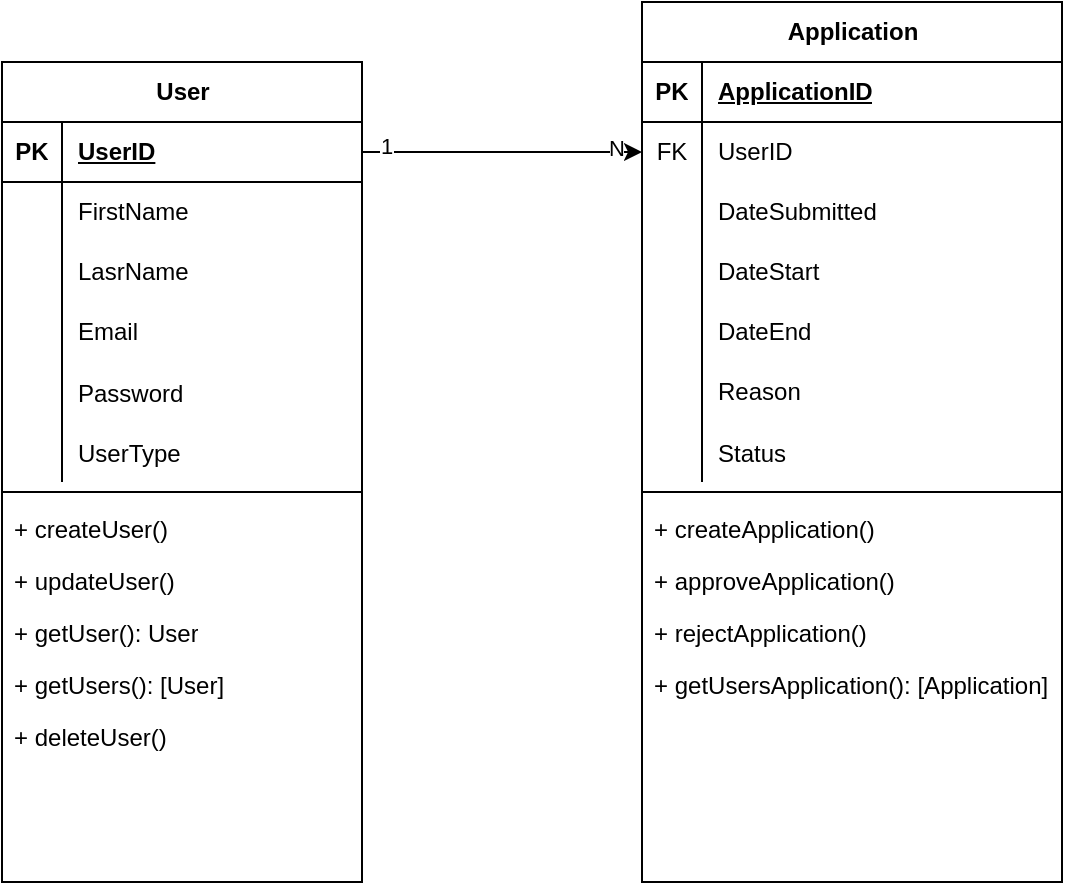 <mxfile version="22.1.19" type="device">
  <diagram id="R2lEEEUBdFMjLlhIrx00" name="Page-1">
    <mxGraphModel dx="1674" dy="746" grid="1" gridSize="10" guides="1" tooltips="1" connect="1" arrows="1" fold="1" page="1" pageScale="1" pageWidth="850" pageHeight="1100" math="0" shadow="0" extFonts="Permanent Marker^https://fonts.googleapis.com/css?family=Permanent+Marker">
      <root>
        <mxCell id="0" />
        <mxCell id="1" parent="0" />
        <mxCell id="9bKe-G9_QQWA_lLoT2UD-60" value="User" style="shape=table;startSize=30;container=1;collapsible=1;childLayout=tableLayout;fixedRows=1;rowLines=0;fontStyle=1;align=center;resizeLast=1;html=1;" parent="1" vertex="1">
          <mxGeometry x="60" y="70" width="180" height="410" as="geometry" />
        </mxCell>
        <mxCell id="9bKe-G9_QQWA_lLoT2UD-61" value="" style="shape=tableRow;horizontal=0;startSize=0;swimlaneHead=0;swimlaneBody=0;fillColor=none;collapsible=0;dropTarget=0;points=[[0,0.5],[1,0.5]];portConstraint=eastwest;top=0;left=0;right=0;bottom=1;" parent="9bKe-G9_QQWA_lLoT2UD-60" vertex="1">
          <mxGeometry y="30" width="180" height="30" as="geometry" />
        </mxCell>
        <mxCell id="9bKe-G9_QQWA_lLoT2UD-62" value="PK" style="shape=partialRectangle;connectable=0;fillColor=none;top=0;left=0;bottom=0;right=0;fontStyle=1;overflow=hidden;whiteSpace=wrap;html=1;" parent="9bKe-G9_QQWA_lLoT2UD-61" vertex="1">
          <mxGeometry width="30" height="30" as="geometry">
            <mxRectangle width="30" height="30" as="alternateBounds" />
          </mxGeometry>
        </mxCell>
        <mxCell id="9bKe-G9_QQWA_lLoT2UD-63" value="UserID" style="shape=partialRectangle;connectable=0;fillColor=none;top=0;left=0;bottom=0;right=0;align=left;spacingLeft=6;fontStyle=5;overflow=hidden;whiteSpace=wrap;html=1;" parent="9bKe-G9_QQWA_lLoT2UD-61" vertex="1">
          <mxGeometry x="30" width="150" height="30" as="geometry">
            <mxRectangle width="150" height="30" as="alternateBounds" />
          </mxGeometry>
        </mxCell>
        <mxCell id="9bKe-G9_QQWA_lLoT2UD-64" value="" style="shape=tableRow;horizontal=0;startSize=0;swimlaneHead=0;swimlaneBody=0;fillColor=none;collapsible=0;dropTarget=0;points=[[0,0.5],[1,0.5]];portConstraint=eastwest;top=0;left=0;right=0;bottom=0;" parent="9bKe-G9_QQWA_lLoT2UD-60" vertex="1">
          <mxGeometry y="60" width="180" height="30" as="geometry" />
        </mxCell>
        <mxCell id="9bKe-G9_QQWA_lLoT2UD-65" value="" style="shape=partialRectangle;connectable=0;fillColor=none;top=0;left=0;bottom=0;right=0;editable=1;overflow=hidden;whiteSpace=wrap;html=1;" parent="9bKe-G9_QQWA_lLoT2UD-64" vertex="1">
          <mxGeometry width="30" height="30" as="geometry">
            <mxRectangle width="30" height="30" as="alternateBounds" />
          </mxGeometry>
        </mxCell>
        <mxCell id="9bKe-G9_QQWA_lLoT2UD-66" value="FirstName" style="shape=partialRectangle;connectable=0;fillColor=none;top=0;left=0;bottom=0;right=0;align=left;spacingLeft=6;overflow=hidden;whiteSpace=wrap;html=1;" parent="9bKe-G9_QQWA_lLoT2UD-64" vertex="1">
          <mxGeometry x="30" width="150" height="30" as="geometry">
            <mxRectangle width="150" height="30" as="alternateBounds" />
          </mxGeometry>
        </mxCell>
        <mxCell id="9bKe-G9_QQWA_lLoT2UD-67" value="" style="shape=tableRow;horizontal=0;startSize=0;swimlaneHead=0;swimlaneBody=0;fillColor=none;collapsible=0;dropTarget=0;points=[[0,0.5],[1,0.5]];portConstraint=eastwest;top=0;left=0;right=0;bottom=0;" parent="9bKe-G9_QQWA_lLoT2UD-60" vertex="1">
          <mxGeometry y="90" width="180" height="30" as="geometry" />
        </mxCell>
        <mxCell id="9bKe-G9_QQWA_lLoT2UD-68" value="" style="shape=partialRectangle;connectable=0;fillColor=none;top=0;left=0;bottom=0;right=0;editable=1;overflow=hidden;whiteSpace=wrap;html=1;" parent="9bKe-G9_QQWA_lLoT2UD-67" vertex="1">
          <mxGeometry width="30" height="30" as="geometry">
            <mxRectangle width="30" height="30" as="alternateBounds" />
          </mxGeometry>
        </mxCell>
        <mxCell id="9bKe-G9_QQWA_lLoT2UD-69" value="LasrName" style="shape=partialRectangle;connectable=0;fillColor=none;top=0;left=0;bottom=0;right=0;align=left;spacingLeft=6;overflow=hidden;whiteSpace=wrap;html=1;" parent="9bKe-G9_QQWA_lLoT2UD-67" vertex="1">
          <mxGeometry x="30" width="150" height="30" as="geometry">
            <mxRectangle width="150" height="30" as="alternateBounds" />
          </mxGeometry>
        </mxCell>
        <mxCell id="9bKe-G9_QQWA_lLoT2UD-70" value="" style="shape=tableRow;horizontal=0;startSize=0;swimlaneHead=0;swimlaneBody=0;fillColor=none;collapsible=0;dropTarget=0;points=[[0,0.5],[1,0.5]];portConstraint=eastwest;top=0;left=0;right=0;bottom=0;" parent="9bKe-G9_QQWA_lLoT2UD-60" vertex="1">
          <mxGeometry y="120" width="180" height="30" as="geometry" />
        </mxCell>
        <mxCell id="9bKe-G9_QQWA_lLoT2UD-71" value="" style="shape=partialRectangle;connectable=0;fillColor=none;top=0;left=0;bottom=0;right=0;editable=1;overflow=hidden;whiteSpace=wrap;html=1;" parent="9bKe-G9_QQWA_lLoT2UD-70" vertex="1">
          <mxGeometry width="30" height="30" as="geometry">
            <mxRectangle width="30" height="30" as="alternateBounds" />
          </mxGeometry>
        </mxCell>
        <mxCell id="9bKe-G9_QQWA_lLoT2UD-72" value="Email" style="shape=partialRectangle;connectable=0;fillColor=none;top=0;left=0;bottom=0;right=0;align=left;spacingLeft=6;overflow=hidden;whiteSpace=wrap;html=1;" parent="9bKe-G9_QQWA_lLoT2UD-70" vertex="1">
          <mxGeometry x="30" width="150" height="30" as="geometry">
            <mxRectangle width="150" height="30" as="alternateBounds" />
          </mxGeometry>
        </mxCell>
        <mxCell id="9bKe-G9_QQWA_lLoT2UD-76" value="" style="shape=tableRow;horizontal=0;startSize=0;swimlaneHead=0;swimlaneBody=0;fillColor=none;collapsible=0;dropTarget=0;points=[[0,0.5],[1,0.5]];portConstraint=eastwest;top=0;left=0;right=0;bottom=0;" parent="9bKe-G9_QQWA_lLoT2UD-60" vertex="1">
          <mxGeometry y="150" width="180" height="30" as="geometry" />
        </mxCell>
        <mxCell id="9bKe-G9_QQWA_lLoT2UD-77" value="" style="shape=partialRectangle;connectable=0;fillColor=none;top=0;left=0;bottom=0;right=0;editable=1;overflow=hidden;" parent="9bKe-G9_QQWA_lLoT2UD-76" vertex="1">
          <mxGeometry width="30" height="30" as="geometry">
            <mxRectangle width="30" height="30" as="alternateBounds" />
          </mxGeometry>
        </mxCell>
        <mxCell id="9bKe-G9_QQWA_lLoT2UD-78" value="Password" style="shape=partialRectangle;connectable=0;fillColor=none;top=0;left=0;bottom=0;right=0;align=left;spacingLeft=6;overflow=hidden;" parent="9bKe-G9_QQWA_lLoT2UD-76" vertex="1">
          <mxGeometry x="30" width="150" height="30" as="geometry">
            <mxRectangle width="150" height="30" as="alternateBounds" />
          </mxGeometry>
        </mxCell>
        <mxCell id="9bKe-G9_QQWA_lLoT2UD-79" value="" style="shape=tableRow;horizontal=0;startSize=0;swimlaneHead=0;swimlaneBody=0;fillColor=none;collapsible=0;dropTarget=0;points=[[0,0.5],[1,0.5]];portConstraint=eastwest;top=0;left=0;right=0;bottom=0;" parent="9bKe-G9_QQWA_lLoT2UD-60" vertex="1">
          <mxGeometry y="180" width="180" height="30" as="geometry" />
        </mxCell>
        <mxCell id="9bKe-G9_QQWA_lLoT2UD-80" value="" style="shape=partialRectangle;connectable=0;fillColor=none;top=0;left=0;bottom=0;right=0;editable=1;overflow=hidden;" parent="9bKe-G9_QQWA_lLoT2UD-79" vertex="1">
          <mxGeometry width="30" height="30" as="geometry">
            <mxRectangle width="30" height="30" as="alternateBounds" />
          </mxGeometry>
        </mxCell>
        <mxCell id="9bKe-G9_QQWA_lLoT2UD-81" value="UserType" style="shape=partialRectangle;connectable=0;fillColor=none;top=0;left=0;bottom=0;right=0;align=left;spacingLeft=6;overflow=hidden;" parent="9bKe-G9_QQWA_lLoT2UD-79" vertex="1">
          <mxGeometry x="30" width="150" height="30" as="geometry">
            <mxRectangle width="150" height="30" as="alternateBounds" />
          </mxGeometry>
        </mxCell>
        <mxCell id="9bKe-G9_QQWA_lLoT2UD-82" value="Application" style="shape=table;startSize=30;container=1;collapsible=1;childLayout=tableLayout;fixedRows=1;rowLines=0;fontStyle=1;align=center;resizeLast=1;html=1;" parent="1" vertex="1">
          <mxGeometry x="380" y="40" width="210" height="440" as="geometry" />
        </mxCell>
        <mxCell id="9bKe-G9_QQWA_lLoT2UD-83" value="" style="shape=tableRow;horizontal=0;startSize=0;swimlaneHead=0;swimlaneBody=0;fillColor=none;collapsible=0;dropTarget=0;points=[[0,0.5],[1,0.5]];portConstraint=eastwest;top=0;left=0;right=0;bottom=1;" parent="9bKe-G9_QQWA_lLoT2UD-82" vertex="1">
          <mxGeometry y="30" width="210" height="30" as="geometry" />
        </mxCell>
        <mxCell id="9bKe-G9_QQWA_lLoT2UD-84" value="PK" style="shape=partialRectangle;connectable=0;fillColor=none;top=0;left=0;bottom=0;right=0;fontStyle=1;overflow=hidden;whiteSpace=wrap;html=1;" parent="9bKe-G9_QQWA_lLoT2UD-83" vertex="1">
          <mxGeometry width="30" height="30" as="geometry">
            <mxRectangle width="30" height="30" as="alternateBounds" />
          </mxGeometry>
        </mxCell>
        <mxCell id="9bKe-G9_QQWA_lLoT2UD-85" value="ApplicationID" style="shape=partialRectangle;connectable=0;fillColor=none;top=0;left=0;bottom=0;right=0;align=left;spacingLeft=6;fontStyle=5;overflow=hidden;whiteSpace=wrap;html=1;" parent="9bKe-G9_QQWA_lLoT2UD-83" vertex="1">
          <mxGeometry x="30" width="180" height="30" as="geometry">
            <mxRectangle width="180" height="30" as="alternateBounds" />
          </mxGeometry>
        </mxCell>
        <mxCell id="9bKe-G9_QQWA_lLoT2UD-109" value="" style="shape=tableRow;horizontal=0;startSize=0;swimlaneHead=0;swimlaneBody=0;fillColor=none;collapsible=0;dropTarget=0;points=[[0,0.5],[1,0.5]];portConstraint=eastwest;top=0;left=0;right=0;bottom=0;" parent="9bKe-G9_QQWA_lLoT2UD-82" vertex="1">
          <mxGeometry y="60" width="210" height="30" as="geometry" />
        </mxCell>
        <mxCell id="9bKe-G9_QQWA_lLoT2UD-110" value="FK" style="shape=partialRectangle;connectable=0;fillColor=none;top=0;left=0;bottom=0;right=0;fontStyle=0;overflow=hidden;whiteSpace=wrap;html=1;" parent="9bKe-G9_QQWA_lLoT2UD-109" vertex="1">
          <mxGeometry width="30" height="30" as="geometry">
            <mxRectangle width="30" height="30" as="alternateBounds" />
          </mxGeometry>
        </mxCell>
        <mxCell id="9bKe-G9_QQWA_lLoT2UD-111" value="UserID" style="shape=partialRectangle;connectable=0;fillColor=none;top=0;left=0;bottom=0;right=0;align=left;spacingLeft=6;fontStyle=0;overflow=hidden;whiteSpace=wrap;html=1;" parent="9bKe-G9_QQWA_lLoT2UD-109" vertex="1">
          <mxGeometry x="30" width="180" height="30" as="geometry">
            <mxRectangle width="180" height="30" as="alternateBounds" />
          </mxGeometry>
        </mxCell>
        <mxCell id="9bKe-G9_QQWA_lLoT2UD-86" value="" style="shape=tableRow;horizontal=0;startSize=0;swimlaneHead=0;swimlaneBody=0;fillColor=none;collapsible=0;dropTarget=0;points=[[0,0.5],[1,0.5]];portConstraint=eastwest;top=0;left=0;right=0;bottom=0;" parent="9bKe-G9_QQWA_lLoT2UD-82" vertex="1">
          <mxGeometry y="90" width="210" height="30" as="geometry" />
        </mxCell>
        <mxCell id="9bKe-G9_QQWA_lLoT2UD-87" value="" style="shape=partialRectangle;connectable=0;fillColor=none;top=0;left=0;bottom=0;right=0;editable=1;overflow=hidden;whiteSpace=wrap;html=1;" parent="9bKe-G9_QQWA_lLoT2UD-86" vertex="1">
          <mxGeometry width="30" height="30" as="geometry">
            <mxRectangle width="30" height="30" as="alternateBounds" />
          </mxGeometry>
        </mxCell>
        <mxCell id="9bKe-G9_QQWA_lLoT2UD-88" value="DateSubmitted" style="shape=partialRectangle;connectable=0;fillColor=none;top=0;left=0;bottom=0;right=0;align=left;spacingLeft=6;overflow=hidden;whiteSpace=wrap;html=1;" parent="9bKe-G9_QQWA_lLoT2UD-86" vertex="1">
          <mxGeometry x="30" width="180" height="30" as="geometry">
            <mxRectangle width="180" height="30" as="alternateBounds" />
          </mxGeometry>
        </mxCell>
        <mxCell id="9bKe-G9_QQWA_lLoT2UD-95" value="" style="shape=tableRow;horizontal=0;startSize=0;swimlaneHead=0;swimlaneBody=0;fillColor=none;collapsible=0;dropTarget=0;points=[[0,0.5],[1,0.5]];portConstraint=eastwest;top=0;left=0;right=0;bottom=0;" parent="9bKe-G9_QQWA_lLoT2UD-82" vertex="1">
          <mxGeometry y="120" width="210" height="30" as="geometry" />
        </mxCell>
        <mxCell id="9bKe-G9_QQWA_lLoT2UD-96" value="" style="shape=partialRectangle;connectable=0;fillColor=none;top=0;left=0;bottom=0;right=0;editable=1;overflow=hidden;whiteSpace=wrap;html=1;" parent="9bKe-G9_QQWA_lLoT2UD-95" vertex="1">
          <mxGeometry width="30" height="30" as="geometry">
            <mxRectangle width="30" height="30" as="alternateBounds" />
          </mxGeometry>
        </mxCell>
        <mxCell id="9bKe-G9_QQWA_lLoT2UD-97" value="DateStart" style="shape=partialRectangle;connectable=0;fillColor=none;top=0;left=0;bottom=0;right=0;align=left;spacingLeft=6;overflow=hidden;whiteSpace=wrap;html=1;" parent="9bKe-G9_QQWA_lLoT2UD-95" vertex="1">
          <mxGeometry x="30" width="180" height="30" as="geometry">
            <mxRectangle width="180" height="30" as="alternateBounds" />
          </mxGeometry>
        </mxCell>
        <mxCell id="9bKe-G9_QQWA_lLoT2UD-89" value="" style="shape=tableRow;horizontal=0;startSize=0;swimlaneHead=0;swimlaneBody=0;fillColor=none;collapsible=0;dropTarget=0;points=[[0,0.5],[1,0.5]];portConstraint=eastwest;top=0;left=0;right=0;bottom=0;" parent="9bKe-G9_QQWA_lLoT2UD-82" vertex="1">
          <mxGeometry y="150" width="210" height="30" as="geometry" />
        </mxCell>
        <mxCell id="9bKe-G9_QQWA_lLoT2UD-90" value="" style="shape=partialRectangle;connectable=0;fillColor=none;top=0;left=0;bottom=0;right=0;editable=1;overflow=hidden;whiteSpace=wrap;html=1;" parent="9bKe-G9_QQWA_lLoT2UD-89" vertex="1">
          <mxGeometry width="30" height="30" as="geometry">
            <mxRectangle width="30" height="30" as="alternateBounds" />
          </mxGeometry>
        </mxCell>
        <mxCell id="9bKe-G9_QQWA_lLoT2UD-91" value="DateEnd" style="shape=partialRectangle;connectable=0;fillColor=none;top=0;left=0;bottom=0;right=0;align=left;spacingLeft=6;overflow=hidden;whiteSpace=wrap;html=1;" parent="9bKe-G9_QQWA_lLoT2UD-89" vertex="1">
          <mxGeometry x="30" width="180" height="30" as="geometry">
            <mxRectangle width="180" height="30" as="alternateBounds" />
          </mxGeometry>
        </mxCell>
        <mxCell id="9bKe-G9_QQWA_lLoT2UD-92" value="" style="shape=tableRow;horizontal=0;startSize=0;swimlaneHead=0;swimlaneBody=0;fillColor=none;collapsible=0;dropTarget=0;points=[[0,0.5],[1,0.5]];portConstraint=eastwest;top=0;left=0;right=0;bottom=0;" parent="9bKe-G9_QQWA_lLoT2UD-82" vertex="1">
          <mxGeometry y="180" width="210" height="30" as="geometry" />
        </mxCell>
        <mxCell id="9bKe-G9_QQWA_lLoT2UD-93" value="" style="shape=partialRectangle;connectable=0;fillColor=none;top=0;left=0;bottom=0;right=0;editable=1;overflow=hidden;whiteSpace=wrap;html=1;" parent="9bKe-G9_QQWA_lLoT2UD-92" vertex="1">
          <mxGeometry width="30" height="30" as="geometry">
            <mxRectangle width="30" height="30" as="alternateBounds" />
          </mxGeometry>
        </mxCell>
        <mxCell id="9bKe-G9_QQWA_lLoT2UD-94" value="Reason" style="shape=partialRectangle;connectable=0;fillColor=none;top=0;left=0;bottom=0;right=0;align=left;spacingLeft=6;overflow=hidden;whiteSpace=wrap;html=1;" parent="9bKe-G9_QQWA_lLoT2UD-92" vertex="1">
          <mxGeometry x="30" width="180" height="30" as="geometry">
            <mxRectangle width="180" height="30" as="alternateBounds" />
          </mxGeometry>
        </mxCell>
        <mxCell id="9bKe-G9_QQWA_lLoT2UD-103" value="" style="shape=tableRow;horizontal=0;startSize=0;swimlaneHead=0;swimlaneBody=0;fillColor=none;collapsible=0;dropTarget=0;points=[[0,0.5],[1,0.5]];portConstraint=eastwest;top=0;left=0;right=0;bottom=0;" parent="9bKe-G9_QQWA_lLoT2UD-82" vertex="1">
          <mxGeometry y="210" width="210" height="30" as="geometry" />
        </mxCell>
        <mxCell id="9bKe-G9_QQWA_lLoT2UD-104" value="" style="shape=partialRectangle;connectable=0;fillColor=none;top=0;left=0;bottom=0;right=0;editable=1;overflow=hidden;" parent="9bKe-G9_QQWA_lLoT2UD-103" vertex="1">
          <mxGeometry width="30" height="30" as="geometry">
            <mxRectangle width="30" height="30" as="alternateBounds" />
          </mxGeometry>
        </mxCell>
        <mxCell id="9bKe-G9_QQWA_lLoT2UD-105" value="Status" style="shape=partialRectangle;connectable=0;fillColor=none;top=0;left=0;bottom=0;right=0;align=left;spacingLeft=6;overflow=hidden;" parent="9bKe-G9_QQWA_lLoT2UD-103" vertex="1">
          <mxGeometry x="30" width="180" height="30" as="geometry">
            <mxRectangle width="180" height="30" as="alternateBounds" />
          </mxGeometry>
        </mxCell>
        <mxCell id="9bKe-G9_QQWA_lLoT2UD-128" style="edgeStyle=orthogonalEdgeStyle;rounded=0;orthogonalLoop=1;jettySize=auto;html=1;exitX=1;exitY=0.5;exitDx=0;exitDy=0;entryX=0;entryY=0.5;entryDx=0;entryDy=0;" parent="1" source="9bKe-G9_QQWA_lLoT2UD-61" target="9bKe-G9_QQWA_lLoT2UD-109" edge="1">
          <mxGeometry relative="1" as="geometry" />
        </mxCell>
        <mxCell id="9bKe-G9_QQWA_lLoT2UD-129" value="N" style="edgeLabel;html=1;align=center;verticalAlign=middle;resizable=0;points=[];" parent="9bKe-G9_QQWA_lLoT2UD-128" vertex="1" connectable="0">
          <mxGeometry x="0.814" y="2" relative="1" as="geometry">
            <mxPoint as="offset" />
          </mxGeometry>
        </mxCell>
        <mxCell id="9bKe-G9_QQWA_lLoT2UD-130" value="1" style="edgeLabel;html=1;align=center;verticalAlign=middle;resizable=0;points=[];" parent="9bKe-G9_QQWA_lLoT2UD-128" vertex="1" connectable="0">
          <mxGeometry x="-0.829" y="3" relative="1" as="geometry">
            <mxPoint as="offset" />
          </mxGeometry>
        </mxCell>
        <mxCell id="LvQS2viSm_KKh8J597jQ-3" value="+ getUser(): User" style="text;strokeColor=none;fillColor=none;align=left;verticalAlign=top;spacingLeft=4;spacingRight=4;overflow=hidden;rotatable=0;points=[[0,0.5],[1,0.5]];portConstraint=eastwest;whiteSpace=wrap;html=1;" vertex="1" parent="1">
          <mxGeometry x="60" y="342" width="180" height="26" as="geometry" />
        </mxCell>
        <mxCell id="LvQS2viSm_KKh8J597jQ-6" value="" style="line;strokeWidth=1;rotatable=0;dashed=0;labelPosition=right;align=left;verticalAlign=middle;spacingTop=0;spacingLeft=6;points=[];portConstraint=eastwest;" vertex="1" parent="1">
          <mxGeometry x="60" y="280" width="180" height="10" as="geometry" />
        </mxCell>
        <mxCell id="LvQS2viSm_KKh8J597jQ-8" value="+ getUsers(): [User]" style="text;strokeColor=none;fillColor=none;align=left;verticalAlign=top;spacingLeft=4;spacingRight=4;overflow=hidden;rotatable=0;points=[[0,0.5],[1,0.5]];portConstraint=eastwest;whiteSpace=wrap;html=1;" vertex="1" parent="1">
          <mxGeometry x="60" y="368" width="180" height="26" as="geometry" />
        </mxCell>
        <mxCell id="LvQS2viSm_KKh8J597jQ-9" value="+ createUser()" style="text;strokeColor=none;fillColor=none;align=left;verticalAlign=top;spacingLeft=4;spacingRight=4;overflow=hidden;rotatable=0;points=[[0,0.5],[1,0.5]];portConstraint=eastwest;whiteSpace=wrap;html=1;" vertex="1" parent="1">
          <mxGeometry x="60" y="290" width="180" height="26" as="geometry" />
        </mxCell>
        <mxCell id="LvQS2viSm_KKh8J597jQ-10" value="+ updateUser()" style="text;strokeColor=none;fillColor=none;align=left;verticalAlign=top;spacingLeft=4;spacingRight=4;overflow=hidden;rotatable=0;points=[[0,0.5],[1,0.5]];portConstraint=eastwest;whiteSpace=wrap;html=1;" vertex="1" parent="1">
          <mxGeometry x="60" y="316" width="180" height="26" as="geometry" />
        </mxCell>
        <mxCell id="LvQS2viSm_KKh8J597jQ-11" value="+ deleteUser()" style="text;strokeColor=none;fillColor=none;align=left;verticalAlign=top;spacingLeft=4;spacingRight=4;overflow=hidden;rotatable=0;points=[[0,0.5],[1,0.5]];portConstraint=eastwest;whiteSpace=wrap;html=1;" vertex="1" parent="1">
          <mxGeometry x="60" y="394" width="180" height="26" as="geometry" />
        </mxCell>
        <mxCell id="LvQS2viSm_KKh8J597jQ-12" value="+ rejectApplication()" style="text;strokeColor=none;fillColor=none;align=left;verticalAlign=top;spacingLeft=4;spacingRight=4;overflow=hidden;rotatable=0;points=[[0,0.5],[1,0.5]];portConstraint=eastwest;whiteSpace=wrap;html=1;" vertex="1" parent="1">
          <mxGeometry x="380" y="342" width="210" height="26" as="geometry" />
        </mxCell>
        <mxCell id="LvQS2viSm_KKh8J597jQ-13" value="" style="line;strokeWidth=1;rotatable=0;dashed=0;labelPosition=right;align=left;verticalAlign=middle;spacingTop=0;spacingLeft=6;points=[];portConstraint=eastwest;" vertex="1" parent="1">
          <mxGeometry x="380" y="280" width="210" height="10" as="geometry" />
        </mxCell>
        <mxCell id="LvQS2viSm_KKh8J597jQ-14" value="+ getUsersApplication(): [Application]" style="text;strokeColor=none;fillColor=none;align=left;verticalAlign=top;spacingLeft=4;spacingRight=4;overflow=hidden;rotatable=0;points=[[0,0.5],[1,0.5]];portConstraint=eastwest;whiteSpace=wrap;html=1;" vertex="1" parent="1">
          <mxGeometry x="380" y="368" width="220" height="26" as="geometry" />
        </mxCell>
        <mxCell id="LvQS2viSm_KKh8J597jQ-15" value="+ createApplication()" style="text;strokeColor=none;fillColor=none;align=left;verticalAlign=top;spacingLeft=4;spacingRight=4;overflow=hidden;rotatable=0;points=[[0,0.5],[1,0.5]];portConstraint=eastwest;whiteSpace=wrap;html=1;" vertex="1" parent="1">
          <mxGeometry x="380" y="290" width="210" height="26" as="geometry" />
        </mxCell>
        <mxCell id="LvQS2viSm_KKh8J597jQ-18" value="+ approveApplication()" style="text;strokeColor=none;fillColor=none;align=left;verticalAlign=top;spacingLeft=4;spacingRight=4;overflow=hidden;rotatable=0;points=[[0,0.5],[1,0.5]];portConstraint=eastwest;whiteSpace=wrap;html=1;" vertex="1" parent="1">
          <mxGeometry x="380" y="316" width="210" height="26" as="geometry" />
        </mxCell>
      </root>
    </mxGraphModel>
  </diagram>
</mxfile>

